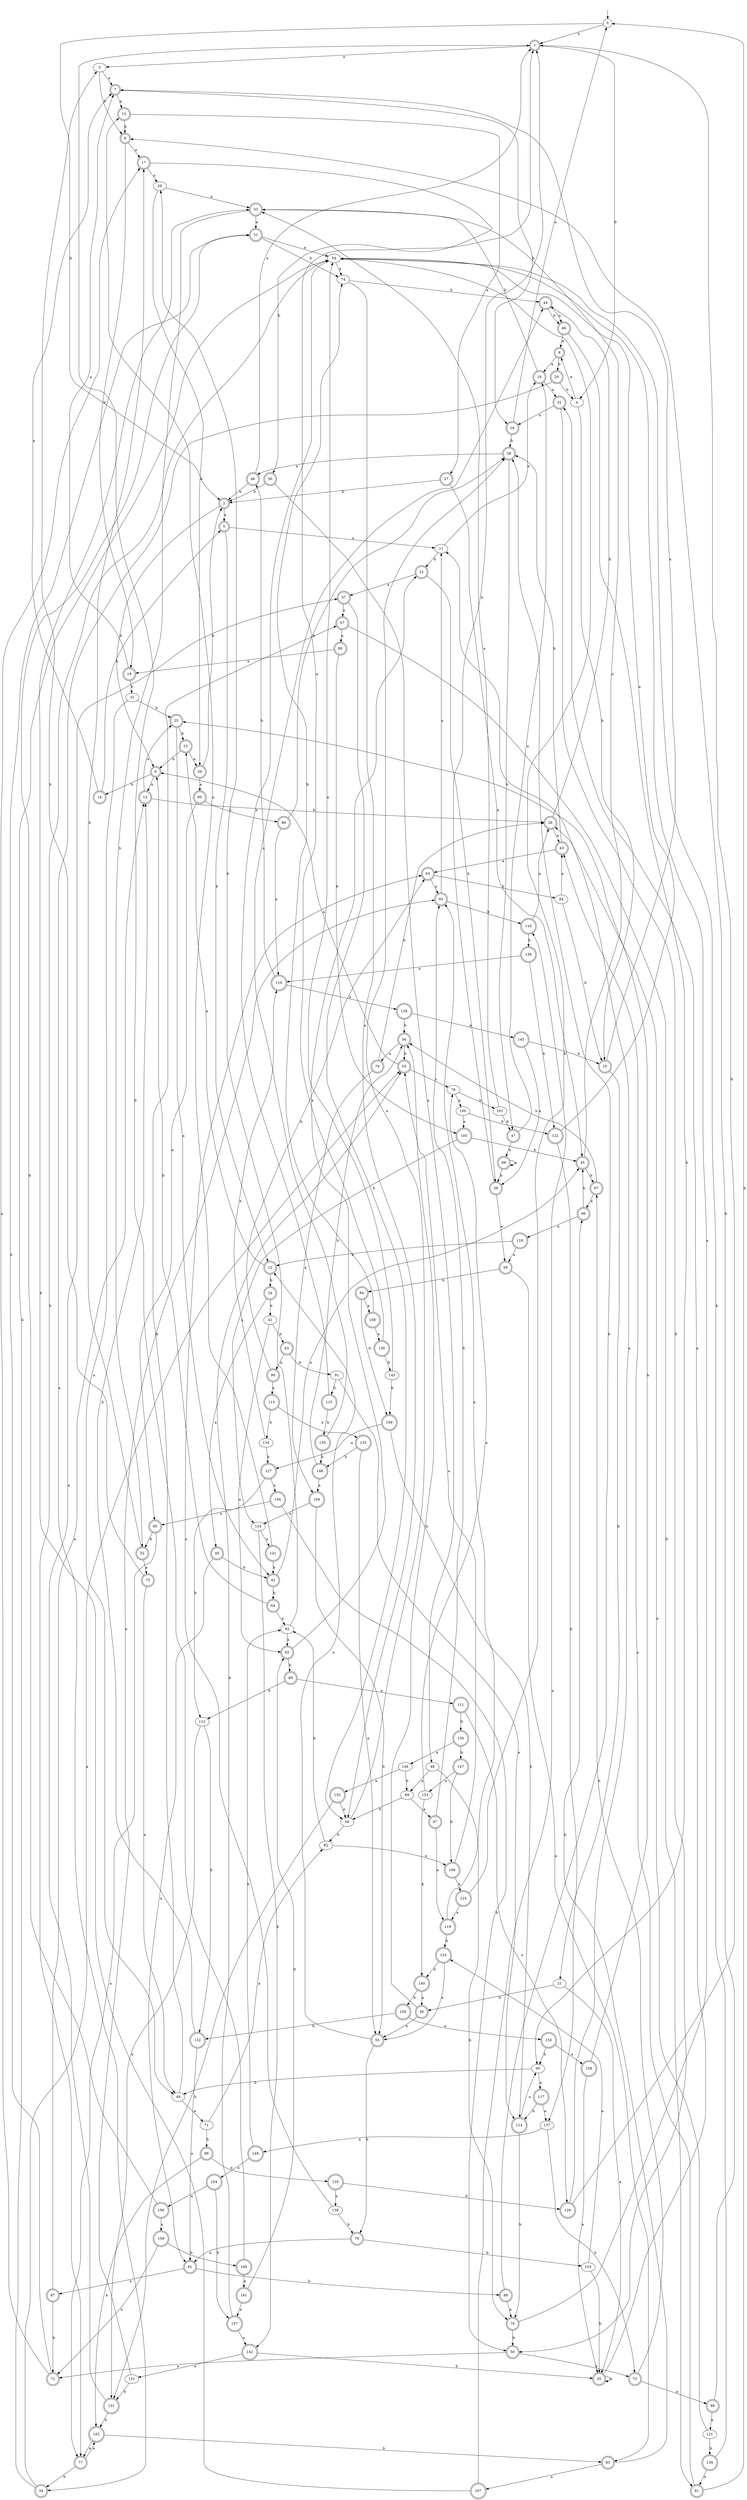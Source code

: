 digraph RandomDFA {
  __start0 [label="", shape=none];
  __start0 -> 0 [label=""];
  0 [shape=circle]
  0 -> 1 [label="a"]
  0 -> 2 [label="b"]
  1 [shape=doublecircle]
  1 -> 3 [label="a"]
  1 -> 4 [label="b"]
  2 [shape=doublecircle]
  2 -> 5 [label="a"]
  2 -> 6 [label="b"]
  3
  3 -> 7 [label="a"]
  3 -> 8 [label="b"]
  4
  4 -> 9 [label="a"]
  4 -> 10 [label="b"]
  5 [shape=doublecircle]
  5 -> 11 [label="a"]
  5 -> 12 [label="b"]
  6 [shape=doublecircle]
  6 -> 13 [label="a"]
  6 -> 14 [label="b"]
  7 [shape=doublecircle]
  7 -> 15 [label="a"]
  7 -> 16 [label="b"]
  8 [shape=doublecircle]
  8 -> 17 [label="a"]
  8 -> 18 [label="b"]
  9 [shape=doublecircle]
  9 -> 19 [label="a"]
  9 -> 20 [label="b"]
  10 [shape=doublecircle]
  10 -> 7 [label="a"]
  10 -> 21 [label="b"]
  11
  11 -> 19 [label="a"]
  11 -> 22 [label="b"]
  12 [shape=doublecircle]
  12 -> 23 [label="a"]
  12 -> 24 [label="b"]
  13 [shape=doublecircle]
  13 -> 25 [label="a"]
  13 -> 26 [label="b"]
  14 [shape=doublecircle]
  14 -> 7 [label="a"]
  14 -> 5 [label="b"]
  15 [shape=doublecircle]
  15 -> 27 [label="a"]
  15 -> 8 [label="b"]
  16 [shape=doublecircle]
  16 -> 0 [label="a"]
  16 -> 28 [label="b"]
  17 [shape=doublecircle]
  17 -> 29 [label="a"]
  17 -> 30 [label="b"]
  18 [shape=doublecircle]
  18 -> 7 [label="a"]
  18 -> 31 [label="b"]
  19 [shape=doublecircle]
  19 -> 32 [label="a"]
  19 -> 33 [label="b"]
  20 [shape=doublecircle]
  20 -> 34 [label="a"]
  20 -> 4 [label="b"]
  21
  21 -> 35 [label="a"]
  21 -> 36 [label="b"]
  22 [shape=doublecircle]
  22 -> 37 [label="a"]
  22 -> 38 [label="b"]
  23 [shape=doublecircle]
  23 -> 39 [label="a"]
  23 -> 6 [label="b"]
  24 [shape=doublecircle]
  24 -> 40 [label="a"]
  24 -> 41 [label="b"]
  25 [shape=doublecircle]
  25 -> 42 [label="a"]
  25 -> 23 [label="b"]
  26 [shape=doublecircle]
  26 -> 43 [label="a"]
  26 -> 44 [label="b"]
  27 [shape=doublecircle]
  27 -> 45 [label="a"]
  27 -> 2 [label="b"]
  28 [shape=doublecircle]
  28 -> 46 [label="a"]
  28 -> 47 [label="b"]
  29
  29 -> 33 [label="a"]
  29 -> 39 [label="b"]
  30 [shape=doublecircle]
  30 -> 48 [label="a"]
  30 -> 2 [label="b"]
  31
  31 -> 49 [label="a"]
  31 -> 25 [label="b"]
  32 [shape=doublecircle]
  32 -> 16 [label="a"]
  32 -> 50 [label="b"]
  33 [shape=doublecircle]
  33 -> 51 [label="a"]
  33 -> 52 [label="b"]
  34 [shape=doublecircle]
  34 -> 53 [label="a"]
  34 -> 54 [label="b"]
  35 [shape=doublecircle]
  35 -> 32 [label="a"]
  35 -> 35 [label="b"]
  36 [shape=doublecircle]
  36 -> 55 [label="a"]
  36 -> 56 [label="b"]
  37 [shape=doublecircle]
  37 -> 57 [label="a"]
  37 -> 58 [label="b"]
  38 [shape=doublecircle]
  38 -> 59 [label="a"]
  38 -> 1 [label="b"]
  39 [shape=doublecircle]
  39 -> 60 [label="a"]
  39 -> 2 [label="b"]
  40 [shape=doublecircle]
  40 -> 61 [label="a"]
  40 -> 42 [label="b"]
  41
  41 -> 62 [label="a"]
  41 -> 63 [label="b"]
  42 [shape=doublecircle]
  42 -> 45 [label="a"]
  42 -> 64 [label="b"]
  43 [shape=doublecircle]
  43 -> 65 [label="a"]
  43 -> 28 [label="b"]
  44 [shape=doublecircle]
  44 -> 66 [label="a"]
  44 -> 66 [label="b"]
  45 [shape=doublecircle]
  45 -> 33 [label="a"]
  45 -> 67 [label="b"]
  46 [shape=doublecircle]
  46 -> 1 [label="a"]
  46 -> 2 [label="b"]
  47 [shape=doublecircle]
  47 -> 19 [label="a"]
  47 -> 68 [label="b"]
  48
  48 -> 69 [label="a"]
  48 -> 70 [label="b"]
  49
  49 -> 71 [label="a"]
  49 -> 57 [label="b"]
  50 [shape=doublecircle]
  50 -> 72 [label="a"]
  50 -> 73 [label="b"]
  51 [shape=doublecircle]
  51 -> 54 [label="a"]
  51 -> 74 [label="b"]
  52 [shape=doublecircle]
  52 -> 75 [label="a"]
  52 -> 17 [label="b"]
  53 [shape=doublecircle]
  53 -> 6 [label="a"]
  53 -> 76 [label="b"]
  54
  54 -> 74 [label="a"]
  54 -> 77 [label="b"]
  55 [shape=doublecircle]
  55 -> 12 [label="a"]
  55 -> 78 [label="b"]
  56 [shape=doublecircle]
  56 -> 79 [label="a"]
  56 -> 53 [label="b"]
  57 [shape=doublecircle]
  57 -> 80 [label="a"]
  57 -> 81 [label="b"]
  58
  58 -> 28 [label="a"]
  58 -> 82 [label="b"]
  59 [shape=doublecircle]
  59 -> 83 [label="a"]
  59 -> 84 [label="b"]
  60 [shape=doublecircle]
  60 -> 85 [label="a"]
  60 -> 86 [label="b"]
  61 [shape=doublecircle]
  61 -> 87 [label="a"]
  61 -> 88 [label="b"]
  62 [shape=doublecircle]
  62 -> 22 [label="a"]
  62 -> 89 [label="b"]
  63 [shape=doublecircle]
  63 -> 90 [label="a"]
  63 -> 91 [label="b"]
  64 [shape=doublecircle]
  64 -> 92 [label="a"]
  64 -> 6 [label="b"]
  65 [shape=doublecircle]
  65 -> 93 [label="a"]
  65 -> 94 [label="b"]
  66 [shape=doublecircle]
  66 -> 9 [label="a"]
  66 -> 95 [label="b"]
  67 [shape=doublecircle]
  67 -> 96 [label="a"]
  67 -> 56 [label="b"]
  68 [shape=doublecircle]
  68 -> 68 [label="a"]
  68 -> 38 [label="b"]
  69
  69 -> 97 [label="a"]
  69 -> 58 [label="b"]
  70 [shape=doublecircle]
  70 -> 54 [label="a"]
  70 -> 50 [label="b"]
  71
  71 -> 82 [label="a"]
  71 -> 98 [label="b"]
  72 [shape=doublecircle]
  72 -> 17 [label="a"]
  72 -> 51 [label="b"]
  73 [shape=doublecircle]
  73 -> 99 [label="a"]
  73 -> 67 [label="b"]
  74
  74 -> 58 [label="a"]
  74 -> 44 [label="b"]
  75 [shape=doublecircle]
  75 -> 49 [label="a"]
  75 -> 3 [label="b"]
  76
  76 -> 100 [label="a"]
  76 -> 101 [label="b"]
  77 [shape=doublecircle]
  77 -> 102 [label="a"]
  77 -> 34 [label="b"]
  78 [shape=doublecircle]
  78 -> 61 [label="a"]
  78 -> 103 [label="b"]
  79 [shape=doublecircle]
  79 -> 104 [label="a"]
  79 -> 26 [label="b"]
  80 [shape=doublecircle]
  80 -> 18 [label="a"]
  80 -> 105 [label="b"]
  81 [shape=doublecircle]
  81 -> 43 [label="a"]
  81 -> 0 [label="b"]
  82
  82 -> 106 [label="a"]
  82 -> 92 [label="b"]
  83 [shape=doublecircle]
  83 -> 107 [label="a"]
  83 -> 96 [label="b"]
  84 [shape=doublecircle]
  84 -> 108 [label="a"]
  84 -> 109 [label="b"]
  85 [shape=doublecircle]
  85 -> 77 [label="a"]
  85 -> 52 [label="b"]
  86 [shape=doublecircle]
  86 -> 110 [label="a"]
  86 -> 28 [label="b"]
  87 [shape=doublecircle]
  87 -> 13 [label="a"]
  87 -> 72 [label="b"]
  88 [shape=doublecircle]
  88 -> 70 [label="a"]
  88 -> 28 [label="b"]
  89 [shape=doublecircle]
  89 -> 111 [label="a"]
  89 -> 112 [label="b"]
  90 [shape=doublecircle]
  90 -> 113 [label="a"]
  90 -> 65 [label="b"]
  91
  91 -> 114 [label="a"]
  91 -> 115 [label="b"]
  92
  92 -> 62 [label="a"]
  92 -> 29 [label="b"]
  93 [shape=doublecircle]
  93 -> 11 [label="a"]
  93 -> 116 [label="b"]
  94
  94 -> 43 [label="a"]
  94 -> 10 [label="b"]
  95
  95 -> 117 [label="a"]
  95 -> 49 [label="b"]
  96 [shape=doublecircle]
  96 -> 118 [label="a"]
  96 -> 45 [label="b"]
  97 [shape=doublecircle]
  97 -> 119 [label="a"]
  97 -> 93 [label="b"]
  98 [shape=doublecircle]
  98 -> 120 [label="a"]
  98 -> 102 [label="b"]
  99 [shape=doublecircle]
  99 -> 121 [label="a"]
  99 -> 8 [label="b"]
  100
  100 -> 105 [label="a"]
  100 -> 122 [label="b"]
  101
  101 -> 33 [label="a"]
  101 -> 47 [label="b"]
  102 [shape=doublecircle]
  102 -> 77 [label="a"]
  102 -> 83 [label="b"]
  103
  103 -> 123 [label="a"]
  103 -> 35 [label="b"]
  104 [shape=doublecircle]
  104 -> 124 [label="a"]
  104 -> 55 [label="b"]
  105 [shape=doublecircle]
  105 -> 124 [label="a"]
  105 -> 45 [label="b"]
  106 [shape=doublecircle]
  106 -> 53 [label="a"]
  106 -> 125 [label="b"]
  107 [shape=doublecircle]
  107 -> 116 [label="a"]
  107 -> 33 [label="b"]
  108 [shape=doublecircle]
  108 -> 126 [label="a"]
  108 -> 74 [label="b"]
  109 [shape=doublecircle]
  109 -> 127 [label="a"]
  109 -> 114 [label="b"]
  110 [shape=doublecircle]
  110 -> 128 [label="a"]
  110 -> 46 [label="b"]
  111 [shape=doublecircle]
  111 -> 129 [label="a"]
  111 -> 130 [label="b"]
  112
  112 -> 131 [label="a"]
  112 -> 132 [label="b"]
  113 [shape=doublecircle]
  113 -> 133 [label="a"]
  113 -> 134 [label="b"]
  114 [shape=doublecircle]
  114 -> 95 [label="a"]
  114 -> 70 [label="b"]
  115 [shape=doublecircle]
  115 -> 54 [label="a"]
  115 -> 135 [label="b"]
  116 [shape=doublecircle]
  116 -> 26 [label="a"]
  116 -> 136 [label="b"]
  117 [shape=doublecircle]
  117 -> 137 [label="a"]
  117 -> 114 [label="b"]
  118 [shape=doublecircle]
  118 -> 59 [label="a"]
  118 -> 12 [label="b"]
  119 [shape=doublecircle]
  119 -> 93 [label="a"]
  119 -> 123 [label="b"]
  120 [shape=doublecircle]
  120 -> 138 [label="a"]
  120 -> 129 [label="b"]
  121
  121 -> 26 [label="a"]
  121 -> 139 [label="b"]
  122 [shape=doublecircle]
  122 -> 54 [label="a"]
  122 -> 137 [label="b"]
  123 [shape=doublecircle]
  123 -> 55 [label="a"]
  123 -> 140 [label="b"]
  124
  124 -> 141 [label="a"]
  124 -> 142 [label="b"]
  125 [shape=doublecircle]
  125 -> 119 [label="a"]
  125 -> 54 [label="b"]
  126 [shape=doublecircle]
  126 -> 1 [label="a"]
  126 -> 143 [label="b"]
  127 [shape=doublecircle]
  127 -> 144 [label="a"]
  127 -> 112 [label="b"]
  128 [shape=doublecircle]
  128 -> 145 [label="a"]
  128 -> 56 [label="b"]
  129 [shape=doublecircle]
  129 -> 11 [label="a"]
  129 -> 1 [label="b"]
  130 [shape=doublecircle]
  130 -> 146 [label="a"]
  130 -> 147 [label="b"]
  131 [shape=doublecircle]
  131 -> 37 [label="a"]
  131 -> 102 [label="b"]
  132 [shape=doublecircle]
  132 -> 61 [label="a"]
  132 -> 13 [label="b"]
  133 [shape=doublecircle]
  133 -> 55 [label="a"]
  133 -> 148 [label="b"]
  134
  134 -> 110 [label="a"]
  134 -> 127 [label="b"]
  135 [shape=doublecircle]
  135 -> 44 [label="a"]
  135 -> 148 [label="b"]
  136 [shape=doublecircle]
  136 -> 110 [label="a"]
  136 -> 122 [label="b"]
  137
  137 -> 149 [label="a"]
  137 -> 73 [label="b"]
  138
  138 -> 65 [label="a"]
  138 -> 78 [label="b"]
  139 [shape=doublecircle]
  139 -> 81 [label="a"]
  139 -> 54 [label="b"]
  140 [shape=doublecircle]
  140 -> 36 [label="a"]
  140 -> 150 [label="b"]
  141 [shape=doublecircle]
  141 -> 15 [label="a"]
  141 -> 42 [label="b"]
  142 [shape=doublecircle]
  142 -> 151 [label="a"]
  142 -> 35 [label="b"]
  143
  143 -> 54 [label="a"]
  143 -> 109 [label="b"]
  144 [shape=doublecircle]
  144 -> 85 [label="a"]
  144 -> 50 [label="b"]
  145 [shape=doublecircle]
  145 -> 38 [label="a"]
  145 -> 10 [label="b"]
  146
  146 -> 152 [label="a"]
  146 -> 69 [label="b"]
  147 [shape=doublecircle]
  147 -> 153 [label="a"]
  147 -> 106 [label="b"]
  148 [shape=doublecircle]
  148 -> 104 [label="a"]
  148 -> 56 [label="b"]
  149 [shape=doublecircle]
  149 -> 154 [label="a"]
  149 -> 92 [label="b"]
  150 [shape=doublecircle]
  150 -> 155 [label="a"]
  150 -> 132 [label="b"]
  151
  151 -> 93 [label="a"]
  151 -> 131 [label="b"]
  152 [shape=doublecircle]
  152 -> 58 [label="a"]
  152 -> 131 [label="b"]
  153
  153 -> 76 [label="a"]
  153 -> 140 [label="b"]
  154 [shape=doublecircle]
  154 -> 156 [label="a"]
  154 -> 157 [label="b"]
  155 [shape=doublecircle]
  155 -> 158 [label="a"]
  155 -> 95 [label="b"]
  156 [shape=doublecircle]
  156 -> 159 [label="a"]
  156 -> 51 [label="b"]
  157 [shape=doublecircle]
  157 -> 142 [label="a"]
  157 -> 53 [label="b"]
  158 [shape=doublecircle]
  158 -> 35 [label="a"]
  158 -> 25 [label="b"]
  159 [shape=doublecircle]
  159 -> 72 [label="a"]
  159 -> 160 [label="b"]
  160 [shape=doublecircle]
  160 -> 161 [label="a"]
  160 -> 1 [label="b"]
  161 [shape=doublecircle]
  161 -> 157 [label="a"]
  161 -> 62 [label="b"]
}
